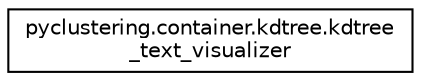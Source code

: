 digraph "Graphical Class Hierarchy"
{
 // INTERACTIVE_SVG=YES
  edge [fontname="Helvetica",fontsize="10",labelfontname="Helvetica",labelfontsize="10"];
  node [fontname="Helvetica",fontsize="10",shape=record];
  rankdir="LR";
  Node0 [label="pyclustering.container.kdtree.kdtree\l_text_visualizer",height=0.2,width=0.4,color="black", fillcolor="white", style="filled",URL="$d1/d48/classpyclustering_1_1container_1_1kdtree_1_1kdtree__text__visualizer.html",tooltip="KD-tree text visualizer that provides service to diplay tree structure using text representation..."];
}
